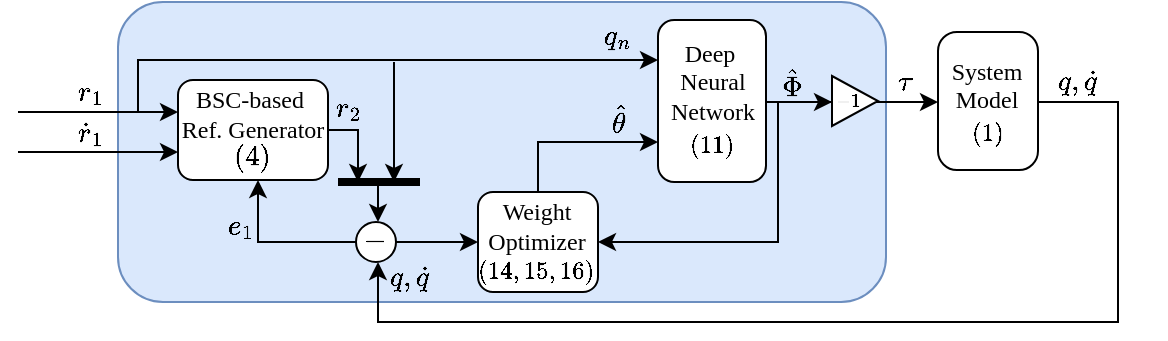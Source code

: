 <mxfile version="24.7.8">
  <diagram name="Page-1" id="H3oKLqlX0tTp-uY2Kpaz">
    <mxGraphModel dx="623" dy="371" grid="1" gridSize="10" guides="1" tooltips="1" connect="1" arrows="1" fold="1" page="1" pageScale="1" pageWidth="850" pageHeight="1100" math="1" shadow="0">
      <root>
        <mxCell id="0" />
        <mxCell id="3jEwKh9Pe0ptTPQIIk5x-5" value="Area" style="locked=1;" parent="0" />
        <mxCell id="3jEwKh9Pe0ptTPQIIk5x-69" value="" style="rounded=1;whiteSpace=wrap;html=1;fillColor=#dae8fc;strokeColor=#6c8ebf;" parent="3jEwKh9Pe0ptTPQIIk5x-5" vertex="1">
          <mxGeometry x="140" y="310" width="384" height="150" as="geometry" />
        </mxCell>
        <mxCell id="3jEwKh9Pe0ptTPQIIk5x-4" value="Lines" style="" parent="0" />
        <mxCell id="3jEwKh9Pe0ptTPQIIk5x-16" value="" style="endArrow=classic;html=1;rounded=0;" parent="3jEwKh9Pe0ptTPQIIk5x-4" edge="1">
          <mxGeometry width="50" height="50" relative="1" as="geometry">
            <mxPoint x="90" y="365" as="sourcePoint" />
            <mxPoint x="170" y="365" as="targetPoint" />
          </mxGeometry>
        </mxCell>
        <mxCell id="3jEwKh9Pe0ptTPQIIk5x-17" value="" style="endArrow=classic;html=1;rounded=0;" parent="3jEwKh9Pe0ptTPQIIk5x-4" edge="1">
          <mxGeometry width="50" height="50" relative="1" as="geometry">
            <mxPoint x="90" y="385" as="sourcePoint" />
            <mxPoint x="170" y="385" as="targetPoint" />
          </mxGeometry>
        </mxCell>
        <mxCell id="3jEwKh9Pe0ptTPQIIk5x-19" value="" style="endArrow=classic;html=1;rounded=0;" parent="3jEwKh9Pe0ptTPQIIk5x-4" edge="1">
          <mxGeometry width="50" height="50" relative="1" as="geometry">
            <mxPoint x="150" y="365" as="sourcePoint" />
            <mxPoint x="410" y="339" as="targetPoint" />
            <Array as="points">
              <mxPoint x="150" y="339" />
            </Array>
          </mxGeometry>
        </mxCell>
        <mxCell id="3jEwKh9Pe0ptTPQIIk5x-20" value="" style="endArrow=classic;html=1;rounded=0;" parent="3jEwKh9Pe0ptTPQIIk5x-4" edge="1">
          <mxGeometry width="50" height="50" relative="1" as="geometry">
            <mxPoint x="240" y="374" as="sourcePoint" />
            <mxPoint x="260" y="400" as="targetPoint" />
            <Array as="points">
              <mxPoint x="260" y="374" />
            </Array>
          </mxGeometry>
        </mxCell>
        <mxCell id="3jEwKh9Pe0ptTPQIIk5x-21" value="" style="endArrow=classic;html=1;rounded=0;" parent="3jEwKh9Pe0ptTPQIIk5x-4" edge="1">
          <mxGeometry width="50" height="50" relative="1" as="geometry">
            <mxPoint x="270" y="430" as="sourcePoint" />
            <mxPoint x="320" y="430" as="targetPoint" />
          </mxGeometry>
        </mxCell>
        <mxCell id="3jEwKh9Pe0ptTPQIIk5x-22" value="" style="endArrow=classic;html=1;rounded=0;" parent="3jEwKh9Pe0ptTPQIIk5x-4" edge="1">
          <mxGeometry width="50" height="50" relative="1" as="geometry">
            <mxPoint x="461" y="360" as="sourcePoint" />
            <mxPoint x="497" y="360" as="targetPoint" />
          </mxGeometry>
        </mxCell>
        <mxCell id="3jEwKh9Pe0ptTPQIIk5x-23" value="" style="endArrow=classic;html=1;rounded=0;" parent="3jEwKh9Pe0ptTPQIIk5x-4" edge="1">
          <mxGeometry width="50" height="50" relative="1" as="geometry">
            <mxPoint x="600" y="360" as="sourcePoint" />
            <mxPoint x="270" y="440" as="targetPoint" />
            <Array as="points">
              <mxPoint x="640" y="360" />
              <mxPoint x="640" y="470" />
              <mxPoint x="270" y="470" />
            </Array>
          </mxGeometry>
        </mxCell>
        <mxCell id="3jEwKh9Pe0ptTPQIIk5x-37" value="" style="endArrow=classic;html=1;rounded=0;" parent="3jEwKh9Pe0ptTPQIIk5x-4" edge="1">
          <mxGeometry width="50" height="50" relative="1" as="geometry">
            <mxPoint x="278" y="340" as="sourcePoint" />
            <mxPoint x="278" y="400" as="targetPoint" />
          </mxGeometry>
        </mxCell>
        <mxCell id="3jEwKh9Pe0ptTPQIIk5x-39" value="" style="endArrow=classic;html=1;rounded=0;" parent="3jEwKh9Pe0ptTPQIIk5x-4" edge="1">
          <mxGeometry width="50" height="50" relative="1" as="geometry">
            <mxPoint x="260" y="430" as="sourcePoint" />
            <mxPoint x="210" y="399" as="targetPoint" />
            <Array as="points">
              <mxPoint x="210" y="430" />
            </Array>
          </mxGeometry>
        </mxCell>
        <mxCell id="Q-mhqSvsPF1NudLkKP7M-14" value="" style="endArrow=classic;html=1;rounded=0;" parent="3jEwKh9Pe0ptTPQIIk5x-4" edge="1">
          <mxGeometry width="50" height="50" relative="1" as="geometry">
            <mxPoint x="270" y="400" as="sourcePoint" />
            <mxPoint x="270" y="420" as="targetPoint" />
          </mxGeometry>
        </mxCell>
        <mxCell id="Q-mhqSvsPF1NudLkKP7M-17" value="" style="endArrow=classic;html=1;rounded=0;" parent="3jEwKh9Pe0ptTPQIIk5x-4" edge="1">
          <mxGeometry width="50" height="50" relative="1" as="geometry">
            <mxPoint x="350" y="410" as="sourcePoint" />
            <mxPoint x="410" y="380" as="targetPoint" />
            <Array as="points">
              <mxPoint x="350" y="380" />
            </Array>
          </mxGeometry>
        </mxCell>
        <mxCell id="Q-mhqSvsPF1NudLkKP7M-18" value="" style="endArrow=classic;html=1;rounded=0;" parent="3jEwKh9Pe0ptTPQIIk5x-4" edge="1">
          <mxGeometry width="50" height="50" relative="1" as="geometry">
            <mxPoint x="470" y="360" as="sourcePoint" />
            <mxPoint x="380" y="430" as="targetPoint" />
            <Array as="points">
              <mxPoint x="470" y="430" />
            </Array>
          </mxGeometry>
        </mxCell>
        <mxCell id="Q-mhqSvsPF1NudLkKP7M-19" value="" style="endArrow=classic;html=1;rounded=0;" parent="3jEwKh9Pe0ptTPQIIk5x-4" edge="1">
          <mxGeometry width="50" height="50" relative="1" as="geometry">
            <mxPoint x="492" y="360" as="sourcePoint" />
            <mxPoint x="550" y="360" as="targetPoint" />
          </mxGeometry>
        </mxCell>
        <mxCell id="1" value="Blocks" style="" parent="0" />
        <mxCell id="3jEwKh9Pe0ptTPQIIk5x-11" value="" style="rounded=1;whiteSpace=wrap;html=1;arcSize=19;" parent="1" vertex="1">
          <mxGeometry x="550" y="325" width="50" height="69" as="geometry" />
        </mxCell>
        <mxCell id="3jEwKh9Pe0ptTPQIIk5x-15" value="" style="rounded=0;whiteSpace=wrap;html=1;fillColor=#000000;rotation=90;" parent="1" vertex="1">
          <mxGeometry x="269" y="380" width="3" height="40" as="geometry" />
        </mxCell>
        <mxCell id="3jEwKh9Pe0ptTPQIIk5x-18" value="" style="rounded=1;whiteSpace=wrap;html=1;" parent="1" vertex="1">
          <mxGeometry x="170" y="349" width="75" height="50" as="geometry" />
        </mxCell>
        <mxCell id="3jEwKh9Pe0ptTPQIIk5x-32" value="" style="ellipse;whiteSpace=wrap;html=1;aspect=fixed;" parent="1" vertex="1">
          <mxGeometry x="259" y="420" width="20" height="20" as="geometry" />
        </mxCell>
        <mxCell id="3jEwKh9Pe0ptTPQIIk5x-49" value="" style="rounded=1;whiteSpace=wrap;html=1;" parent="1" vertex="1">
          <mxGeometry x="320" y="405" width="60" height="50" as="geometry" />
        </mxCell>
        <mxCell id="3jEwKh9Pe0ptTPQIIk5x-51" value="" style="rounded=1;whiteSpace=wrap;html=1;" parent="1" vertex="1">
          <mxGeometry x="410" y="319" width="54" height="81" as="geometry" />
        </mxCell>
        <mxCell id="3jEwKh9Pe0ptTPQIIk5x-75" value="" style="triangle;whiteSpace=wrap;html=1;" parent="1" vertex="1">
          <mxGeometry x="497" y="347" width="23" height="25" as="geometry" />
        </mxCell>
        <mxCell id="3jEwKh9Pe0ptTPQIIk5x-3" value="Math" style="" parent="0" />
        <mxCell id="3jEwKh9Pe0ptTPQIIk5x-26" value="$$r_1$$" style="text;html=1;align=center;verticalAlign=middle;resizable=0;points=[];autosize=1;strokeColor=none;fillColor=none;" parent="3jEwKh9Pe0ptTPQIIk5x-3" vertex="1">
          <mxGeometry x="91" y="340" width="70" height="30" as="geometry" />
        </mxCell>
        <mxCell id="3jEwKh9Pe0ptTPQIIk5x-29" value="$$\dot r_1$$" style="text;html=1;align=center;verticalAlign=middle;resizable=0;points=[];autosize=1;strokeColor=none;fillColor=none;" parent="3jEwKh9Pe0ptTPQIIk5x-3" vertex="1">
          <mxGeometry x="81" y="361" width="90" height="30" as="geometry" />
        </mxCell>
        <mxCell id="3jEwKh9Pe0ptTPQIIk5x-30" value="$$\hat\theta$$" style="text;html=1;align=center;verticalAlign=middle;resizable=0;points=[];autosize=1;strokeColor=none;fillColor=none;" parent="3jEwKh9Pe0ptTPQIIk5x-3" vertex="1">
          <mxGeometry x="340" y="354" width="100" height="30" as="geometry" />
        </mxCell>
        <mxCell id="3jEwKh9Pe0ptTPQIIk5x-41" value="$$e_1$$" style="text;html=1;align=center;verticalAlign=middle;resizable=0;points=[];autosize=1;strokeColor=none;fillColor=none;" parent="3jEwKh9Pe0ptTPQIIk5x-3" vertex="1">
          <mxGeometry x="166" y="407" width="70" height="30" as="geometry" />
        </mxCell>
        <mxCell id="3jEwKh9Pe0ptTPQIIk5x-44" value="$$r_2$$" style="text;html=1;align=center;verticalAlign=middle;resizable=0;points=[];autosize=1;strokeColor=none;fillColor=none;" parent="3jEwKh9Pe0ptTPQIIk5x-3" vertex="1">
          <mxGeometry x="220" y="348" width="70" height="30" as="geometry" />
        </mxCell>
        <mxCell id="3jEwKh9Pe0ptTPQIIk5x-50" value="$$q,\dot q$$" style="text;html=1;align=center;verticalAlign=middle;resizable=0;points=[];autosize=1;strokeColor=none;fillColor=none;" parent="3jEwKh9Pe0ptTPQIIk5x-3" vertex="1">
          <mxGeometry x="574" y="335" width="90" height="30" as="geometry" />
        </mxCell>
        <mxCell id="3jEwKh9Pe0ptTPQIIk5x-76" value="$$\tau$$" style="text;html=1;align=center;verticalAlign=middle;resizable=0;points=[];autosize=1;strokeColor=none;fillColor=none;" parent="3jEwKh9Pe0ptTPQIIk5x-3" vertex="1">
          <mxGeometry x="498" y="335" width="70" height="30" as="geometry" />
        </mxCell>
        <mxCell id="3jEwKh9Pe0ptTPQIIk5x-77" value="$$-1$$" style="text;html=1;align=center;verticalAlign=middle;resizable=0;points=[];autosize=1;strokeColor=none;fillColor=none;fontSize=8;" parent="3jEwKh9Pe0ptTPQIIk5x-3" vertex="1">
          <mxGeometry x="480" y="350" width="50" height="20" as="geometry" />
        </mxCell>
        <mxCell id="3jEwKh9Pe0ptTPQIIk5x-78" value="$$q_n$$" style="text;html=1;align=center;verticalAlign=middle;resizable=0;points=[];autosize=1;strokeColor=none;fillColor=none;" parent="3jEwKh9Pe0ptTPQIIk5x-3" vertex="1">
          <mxGeometry x="354" y="312" width="70" height="30" as="geometry" />
        </mxCell>
        <mxCell id="Q-mhqSvsPF1NudLkKP7M-2" value="$$q,\dot q$$" style="text;html=1;align=center;verticalAlign=middle;resizable=0;points=[];autosize=1;strokeColor=none;fillColor=none;" parent="3jEwKh9Pe0ptTPQIIk5x-3" vertex="1">
          <mxGeometry x="240" y="433" width="90" height="30" as="geometry" />
        </mxCell>
        <mxCell id="YXTl3u4vy5jYAbG0ojDT-3" value="$$\hat\Phi$$" style="text;html=1;align=center;verticalAlign=middle;resizable=0;points=[];autosize=1;strokeColor=none;fillColor=none;fontSize=12;" parent="3jEwKh9Pe0ptTPQIIk5x-3" vertex="1">
          <mxGeometry x="432" y="336" width="90" height="30" as="geometry" />
        </mxCell>
        <mxCell id="3jEwKh9Pe0ptTPQIIk5x-6" value="Names" style="" parent="0" />
        <mxCell id="3jEwKh9Pe0ptTPQIIk5x-52" value="Weight&lt;div&gt;Optimizer&lt;/div&gt;" style="text;html=1;align=center;verticalAlign=middle;resizable=0;points=[];autosize=1;strokeColor=none;fillColor=none;fontFamily=Times New Roman;" parent="3jEwKh9Pe0ptTPQIIk5x-6" vertex="1">
          <mxGeometry x="314" y="402" width="70" height="40" as="geometry" />
        </mxCell>
        <mxCell id="3jEwKh9Pe0ptTPQIIk5x-72" value="Deep&amp;nbsp;&lt;div&gt;Neural&lt;div&gt;Network&lt;/div&gt;&lt;/div&gt;" style="text;html=1;align=center;verticalAlign=middle;resizable=0;points=[];autosize=1;strokeColor=none;fillColor=none;fontFamily=Times New Roman;" parent="3jEwKh9Pe0ptTPQIIk5x-6" vertex="1">
          <mxGeometry x="402" y="320" width="70" height="60" as="geometry" />
        </mxCell>
        <mxCell id="RQTAaq4a4_ipLARYYstB-5" value="&lt;div&gt;System&lt;/div&gt;&lt;div&gt;Model&lt;/div&gt;&lt;div&gt;&lt;br&gt;&lt;/div&gt;" style="text;html=1;align=center;verticalAlign=middle;resizable=0;points=[];autosize=1;strokeColor=none;fillColor=none;fontFamily=Times New Roman;" parent="3jEwKh9Pe0ptTPQIIk5x-6" vertex="1">
          <mxGeometry x="544" y="329" width="60" height="60" as="geometry" />
        </mxCell>
        <mxCell id="RQTAaq4a4_ipLARYYstB-6" value="$$(1)$$" style="text;html=1;align=center;verticalAlign=middle;resizable=0;points=[];autosize=1;strokeColor=none;fillColor=none;fontFamily=Times New Roman;" parent="3jEwKh9Pe0ptTPQIIk5x-6" vertex="1">
          <mxGeometry x="544" y="360" width="60" height="30" as="geometry" />
        </mxCell>
        <mxCell id="RQTAaq4a4_ipLARYYstB-7" value="$$(11)$$" style="text;html=1;align=center;verticalAlign=middle;resizable=0;points=[];autosize=1;strokeColor=none;fillColor=none;fontFamily=Times New Roman;" parent="3jEwKh9Pe0ptTPQIIk5x-6" vertex="1">
          <mxGeometry x="402" y="366" width="70" height="30" as="geometry" />
        </mxCell>
        <mxCell id="Q-mhqSvsPF1NudLkKP7M-7" value="$$(14,15,16)$$" style="text;html=1;align=center;verticalAlign=middle;resizable=0;points=[];autosize=1;strokeColor=none;fillColor=none;fontFamily=Times New Roman;" parent="3jEwKh9Pe0ptTPQIIk5x-6" vertex="1">
          <mxGeometry x="299" y="429" width="100" height="30" as="geometry" />
        </mxCell>
        <mxCell id="Q-mhqSvsPF1NudLkKP7M-9" value="$$(4)$$" style="text;html=1;align=center;verticalAlign=middle;resizable=0;points=[];autosize=1;strokeColor=none;fillColor=none;" parent="3jEwKh9Pe0ptTPQIIk5x-6" vertex="1">
          <mxGeometry x="177" y="373" width="60" height="30" as="geometry" />
        </mxCell>
        <mxCell id="Q-mhqSvsPF1NudLkKP7M-20" value="$$-$$" style="text;html=1;align=center;verticalAlign=middle;resizable=0;points=[];autosize=1;strokeColor=none;fillColor=none;" parent="3jEwKh9Pe0ptTPQIIk5x-6" vertex="1">
          <mxGeometry x="243" y="414" width="50" height="30" as="geometry" />
        </mxCell>
        <mxCell id="Q-mhqSvsPF1NudLkKP7M-24" value="BSC-based&amp;nbsp;&lt;div&gt;Ref. Generator&lt;/div&gt;" style="text;html=1;align=center;verticalAlign=middle;resizable=0;points=[];autosize=1;strokeColor=none;fillColor=none;fontFamily=Times New Roman;" parent="3jEwKh9Pe0ptTPQIIk5x-6" vertex="1">
          <mxGeometry x="162" y="346" width="90" height="40" as="geometry" />
        </mxCell>
      </root>
    </mxGraphModel>
  </diagram>
</mxfile>
